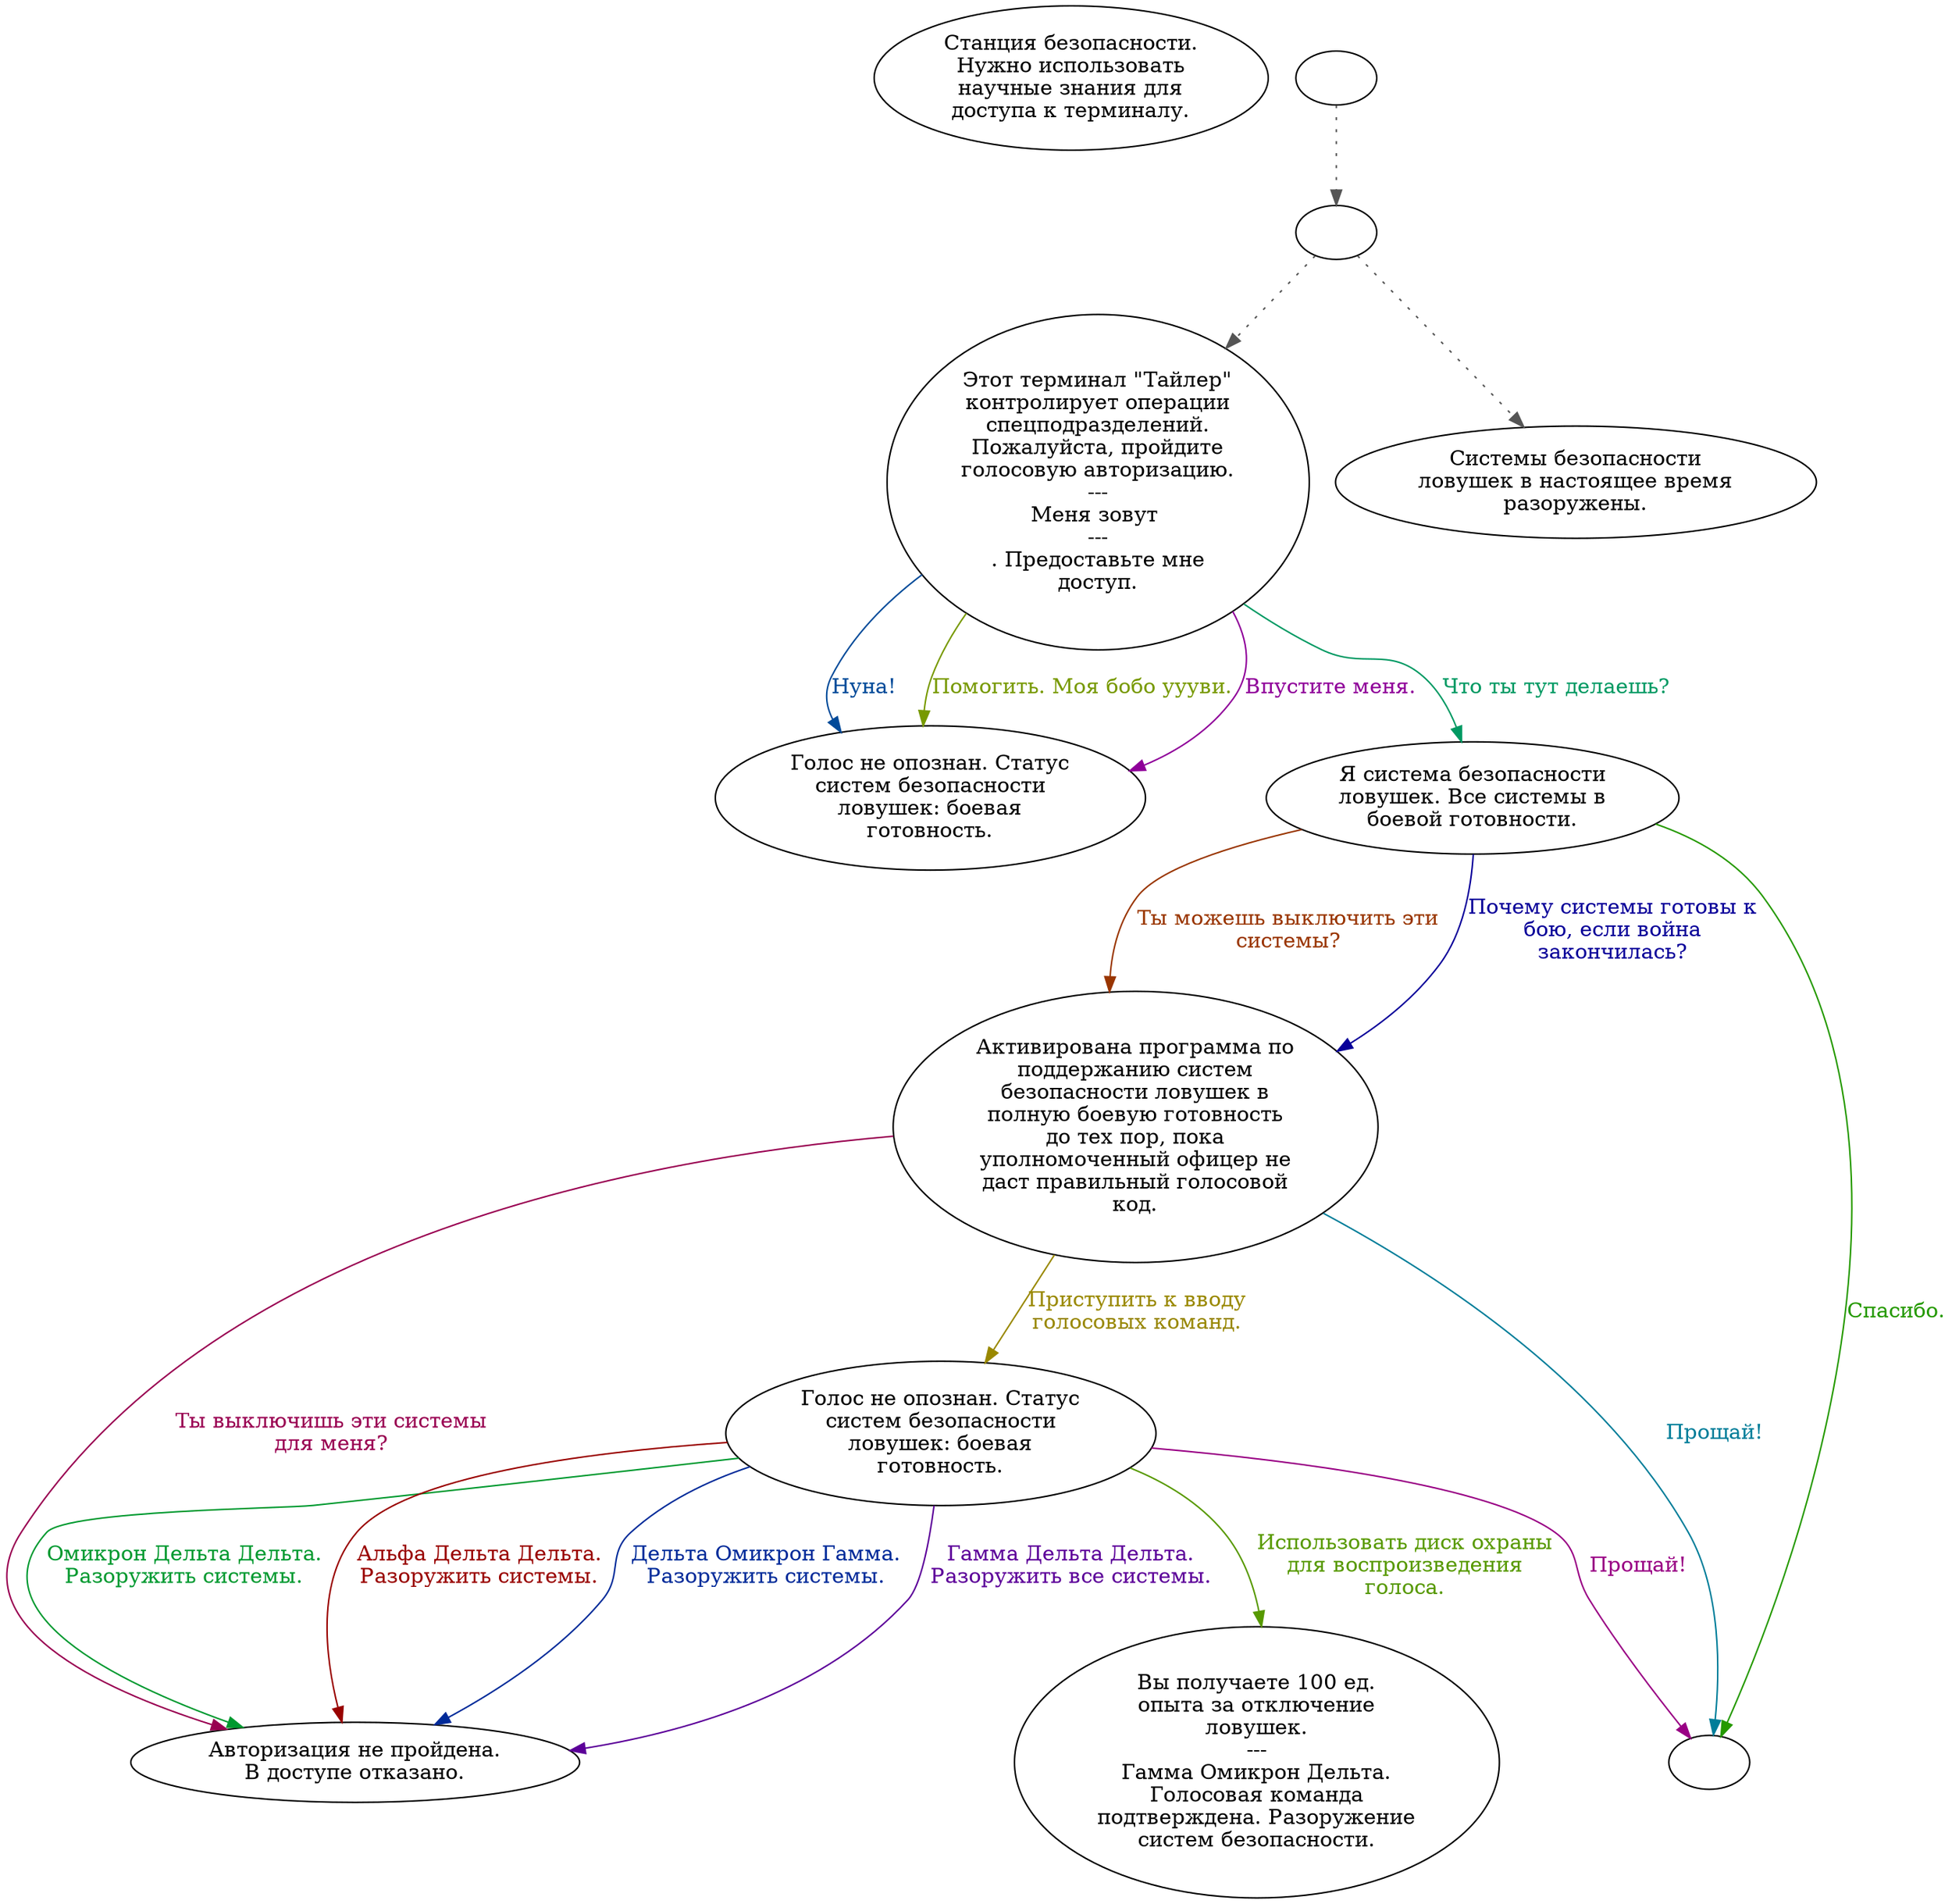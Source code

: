 digraph tylier {
  "start" [style=filled       fillcolor="#FFFFFF"       color="#000000"]
  "start" [label="Станция безопасности.\nНужно использовать\nнаучные знания для\nдоступа к терминалу."]
  "use_skill_on_p_proc" [style=filled       fillcolor="#FFFFFF"       color="#000000"]
  "use_skill_on_p_proc" -> "StartDialog" [style=dotted color="#555555"]
  "use_skill_on_p_proc" [label=""]
  "StartDialog" [style=filled       fillcolor="#FFFFFF"       color="#000000"]
  "StartDialog" -> "tylier01" [style=dotted color="#555555"]
  "StartDialog" -> "tylier08" [style=dotted color="#555555"]
  "StartDialog" [label=""]
  "tylier01" [style=filled       fillcolor="#FFFFFF"       color="#000000"]
  "tylier01" [label="Этот терминал \"Тайлер\"\nконтролирует операции\nспецподразделений.\nПожалуйста, пройдите\nголосовую авторизацию.\n---\nМеня зовут \n---\n. Предоставьте мне\nдоступ."]
  "tylier01" -> "tylier02" [label="Нуна!" color="#004A99" fontcolor="#004A99"]
  "tylier01" -> "tylier02" [label="Помогить. Моя бобо уууви." color="#779900" fontcolor="#779900"]
  "tylier01" -> "tylier02" [label="Впустите меня." color="#8F0099" fontcolor="#8F0099"]
  "tylier01" -> "tylier03" [label="Что ты тут делаешь?" color="#009962" fontcolor="#009962"]
  "tylier02" [style=filled       fillcolor="#FFFFFF"       color="#000000"]
  "tylier02" [label="Голос не опознан. Статус\nсистем безопасности\nловушек: боевая\nготовность."]
  "tylier03" [style=filled       fillcolor="#FFFFFF"       color="#000000"]
  "tylier03" [label="Я система безопасности\nловушек. Все системы в\nбоевой готовности."]
  "tylier03" -> "tylier04" [label="Ты можешь выключить эти\nсистемы?" color="#993500" fontcolor="#993500"]
  "tylier03" -> "tylier04" [label="Почему системы готовы к\nбою, если война\nзакончилась?" color="#090099" fontcolor="#090099"]
  "tylier03" -> "tylierend" [label="Спасибо." color="#249900" fontcolor="#249900"]
  "tylier04" [style=filled       fillcolor="#FFFFFF"       color="#000000"]
  "tylier04" [label="Активирована программа по\nподдержанию систем\nбезопасности ловушек в\nполную боевую готовность\nдо тех пор, пока\nуполномоченный офицер не\nдаст правильный голосовой\nкод."]
  "tylier04" -> "tylier05" [label="Ты выключишь эти системы\nдля меня?" color="#990051" fontcolor="#990051"]
  "tylier04" -> "tylierend" [label="Прощай!" color="#007D99" fontcolor="#007D99"]
  "tylier04" -> "tylier06" [label="Приступить к вводу\nголосовых команд." color="#998800" fontcolor="#998800"]
  "tylier05" [style=filled       fillcolor="#FFFFFF"       color="#000000"]
  "tylier05" [label="Авторизация не пройдена.\nВ доступе отказано."]
  "tylier06" [style=filled       fillcolor="#FFFFFF"       color="#000000"]
  "tylier06" [label="Голос не опознан. Статус\nсистем безопасности\nловушек: боевая\nготовность."]
  "tylier06" -> "tylier05" [label="Гамма Дельта Дельта.\nРазоружить все системы." color="#5C0099" fontcolor="#5C0099"]
  "tylier06" -> "tylier05" [label="Омикрон Дельта Дельта.\nРазоружить системы." color="#00992F" fontcolor="#00992F"]
  "tylier06" -> "tylier05" [label="Альфа Дельта Дельта.\nРазоружить системы." color="#990200" fontcolor="#990200"]
  "tylier06" -> "tylier05" [label="Дельта Омикрон Гамма.\nРазоружить системы." color="#002A99" fontcolor="#002A99"]
  "tylier06" -> "tylier07" [label="Использовать диск охраны\nдля воспроизведения\nголоса." color="#579900" fontcolor="#579900"]
  "tylier06" -> "tylierend" [label="Прощай!" color="#990084" fontcolor="#990084"]
  "tylier07" [style=filled       fillcolor="#FFFFFF"       color="#000000"]
  "tylier07" [label="Вы получаете 100 ед.\nопыта за отключение\nловушек.\n---\nГамма Омикрон Дельта.\nГолосовая команда\nподтверждена. Разоружение\nсистем безопасности."]
  "tylier08" [style=filled       fillcolor="#FFFFFF"       color="#000000"]
  "tylier08" [label="Системы безопасности\nловушек в настоящее время\nразоружены."]
  "tylierend" [style=filled       fillcolor="#FFFFFF"       color="#000000"]
  "tylierend" [label=""]
}